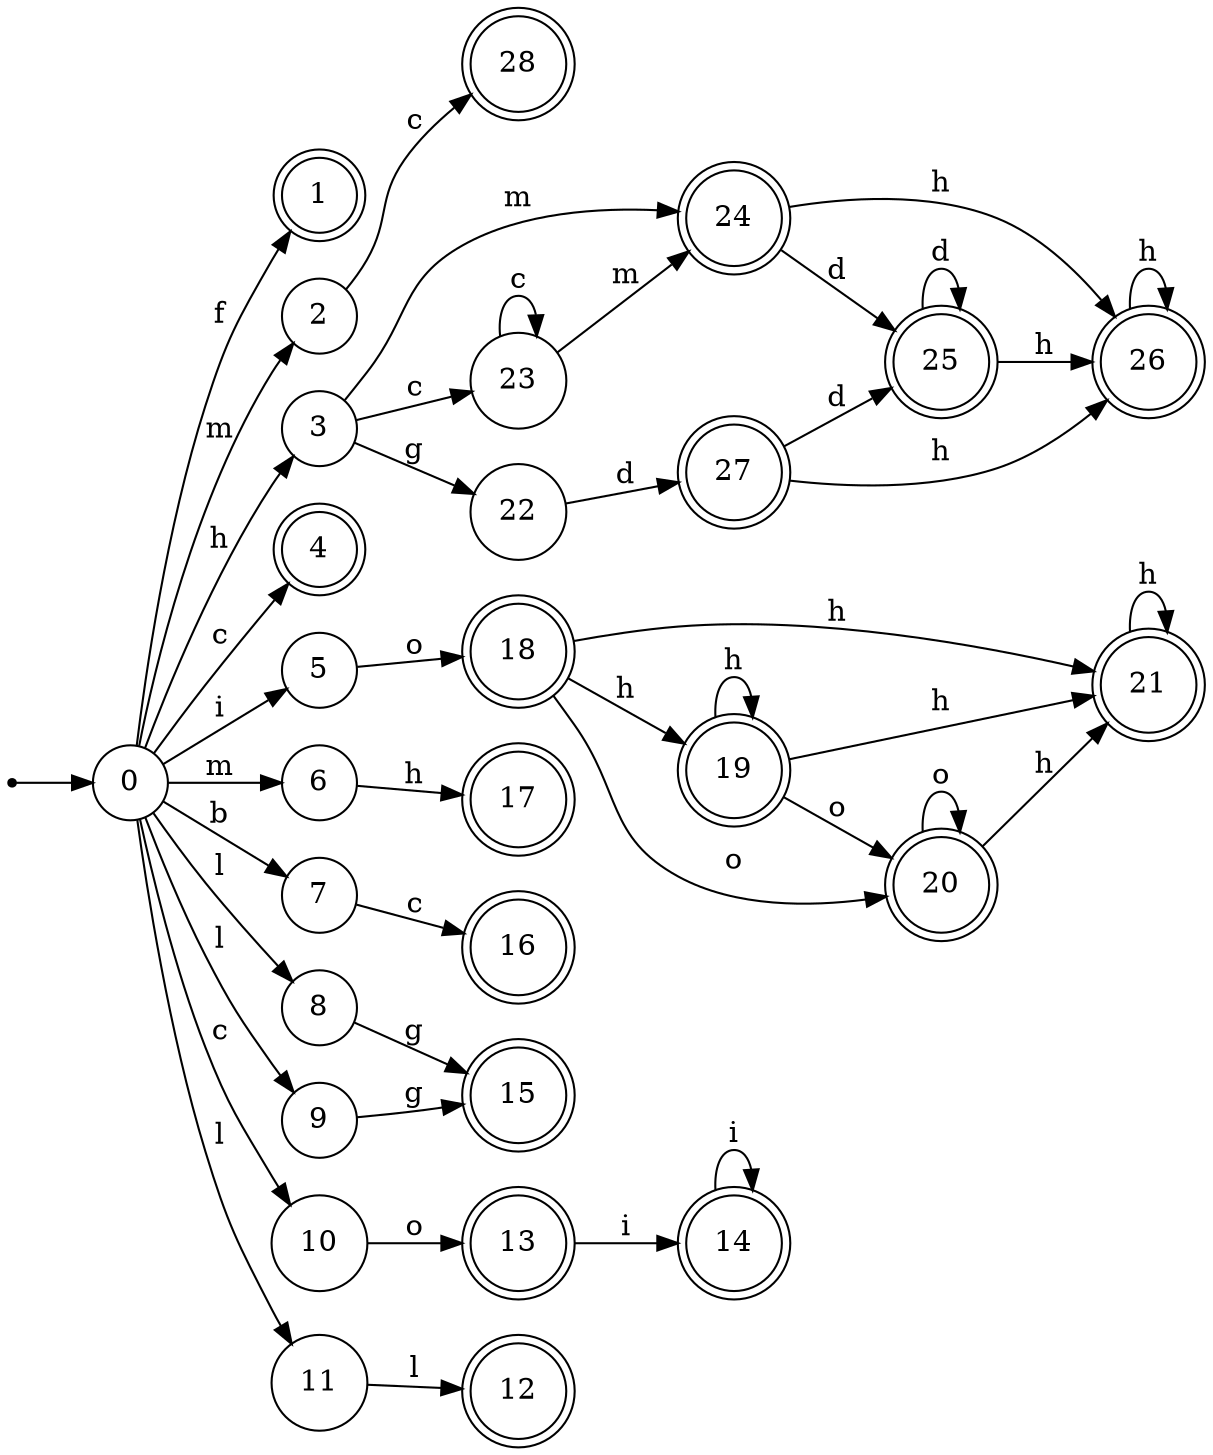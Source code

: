 digraph finite_state_machine {
rankdir=LR;
size="20,20";
node [shape = point]; "dummy0"
node [shape = circle]; "0";
"dummy0" -> "0";
node [shape = doublecircle]; "1";node [shape = circle]; "2";
node [shape = circle]; "3";
node [shape = doublecircle]; "4";node [shape = circle]; "5";
node [shape = circle]; "6";
node [shape = circle]; "7";
node [shape = circle]; "8";
node [shape = circle]; "9";
node [shape = circle]; "10";
node [shape = circle]; "11";
node [shape = doublecircle]; "12";node [shape = doublecircle]; "13";node [shape = doublecircle]; "14";node [shape = doublecircle]; "15";node [shape = doublecircle]; "16";node [shape = doublecircle]; "17";node [shape = doublecircle]; "18";node [shape = doublecircle]; "19";node [shape = doublecircle]; "20";node [shape = doublecircle]; "21";node [shape = circle]; "22";
node [shape = circle]; "23";
node [shape = doublecircle]; "24";node [shape = doublecircle]; "25";node [shape = doublecircle]; "26";node [shape = doublecircle]; "27";node [shape = doublecircle]; "28";"0" -> "1" [label = "f"];
 "0" -> "2" [label = "m"];
 "0" -> "6" [label = "m"];
 "0" -> "3" [label = "h"];
 "0" -> "10" [label = "c"];
 "0" -> "4" [label = "c"];
 "0" -> "5" [label = "i"];
 "0" -> "7" [label = "b"];
 "0" -> "8" [label = "l"];
 "0" -> "9" [label = "l"];
 "0" -> "11" [label = "l"];
 "11" -> "12" [label = "l"];
 "10" -> "13" [label = "o"];
 "13" -> "14" [label = "i"];
 "14" -> "14" [label = "i"];
 "9" -> "15" [label = "g"];
 "8" -> "15" [label = "g"];
 "7" -> "16" [label = "c"];
 "6" -> "17" [label = "h"];
 "5" -> "18" [label = "o"];
 "18" -> "19" [label = "h"];
 "18" -> "21" [label = "h"];
 "18" -> "20" [label = "o"];
 "21" -> "21" [label = "h"];
 "20" -> "20" [label = "o"];
 "20" -> "21" [label = "h"];
 "19" -> "19" [label = "h"];
 "19" -> "21" [label = "h"];
 "19" -> "20" [label = "o"];
 "3" -> "22" [label = "g"];
 "3" -> "23" [label = "c"];
 "3" -> "24" [label = "m"];
 "24" -> "25" [label = "d"];
 "24" -> "26" [label = "h"];
 "26" -> "26" [label = "h"];
 "25" -> "25" [label = "d"];
 "25" -> "26" [label = "h"];
 "23" -> "23" [label = "c"];
 "23" -> "24" [label = "m"];
 "22" -> "27" [label = "d"];
 "27" -> "25" [label = "d"];
 "27" -> "26" [label = "h"];
 "2" -> "28" [label = "c"];
 }
